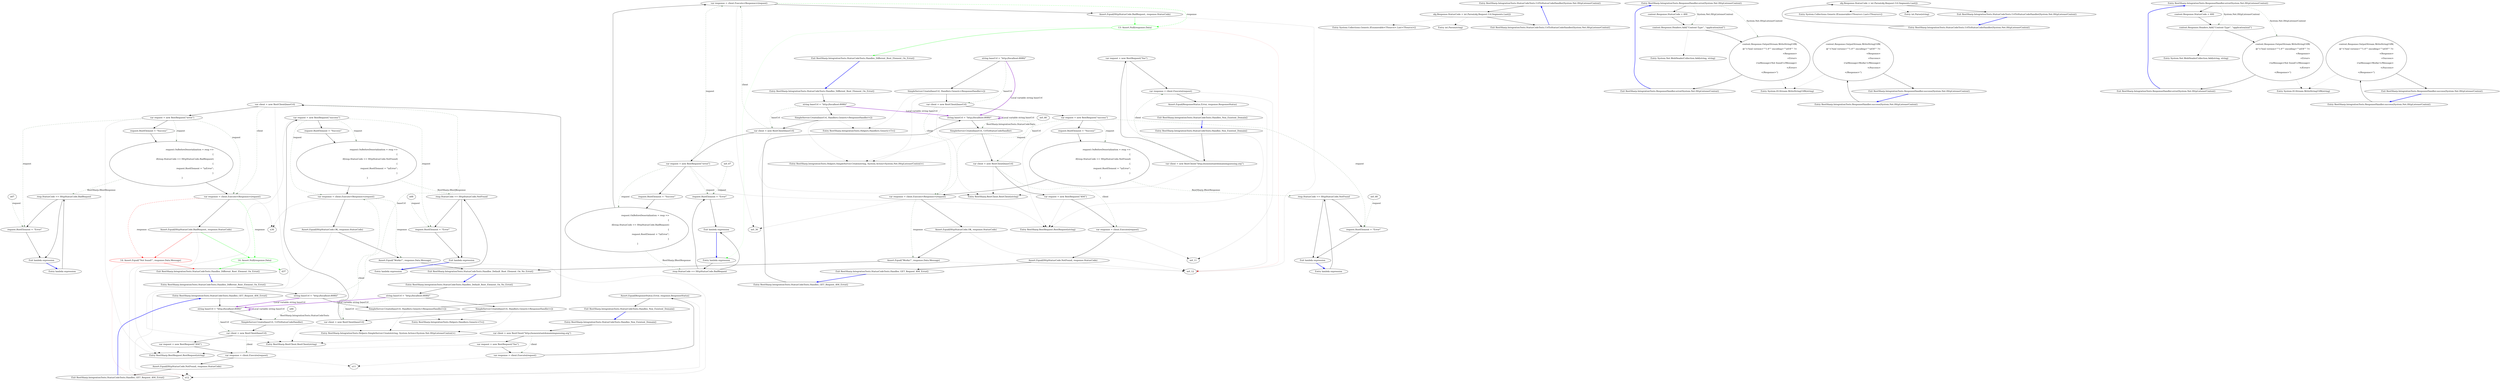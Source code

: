 digraph  {
n0 [cluster="RestSharp.IntegrationTests.StatusCodeTests.Handles_GET_Request_404_Error()", label="Entry RestSharp.IntegrationTests.StatusCodeTests.Handles_GET_Request_404_Error()", span="10-10"];
n1 [cluster="RestSharp.IntegrationTests.StatusCodeTests.Handles_GET_Request_404_Error()", label="string baseUrl = ''http://localhost:8080/''", span="12-12"];
n2 [cluster="RestSharp.IntegrationTests.StatusCodeTests.Handles_GET_Request_404_Error()", label="SimpleServer.Create(baseUrl, UrlToStatusCodeHandler)", span="13-13"];
n3 [cluster="RestSharp.IntegrationTests.StatusCodeTests.Handles_GET_Request_404_Error()", label="var client = new RestClient(baseUrl)", span="15-15"];
n8 [cluster="RestSharp.IntegrationTests.Helpers.SimpleServer.Create(string, System.Action<System.Net.HttpListenerContext>)", label="Entry RestSharp.IntegrationTests.Helpers.SimpleServer.Create(string, System.Action<System.Net.HttpListenerContext>)", span="12-12"];
n4 [cluster="RestSharp.IntegrationTests.StatusCodeTests.Handles_GET_Request_404_Error()", label="var request = new RestRequest(''404'')", span="16-16"];
n5 [cluster="RestSharp.IntegrationTests.StatusCodeTests.Handles_GET_Request_404_Error()", label="var response = client.Execute(request)", span="17-17"];
n9 [cluster="RestSharp.RestClient.RestClient(string)", label="Entry RestSharp.RestClient.RestClient(string)", span="66-66"];
n10 [cluster="RestSharp.RestRequest.RestRequest(string)", label="Entry RestSharp.RestRequest.RestRequest(string)", span="80-80"];
n6 [cluster="RestSharp.IntegrationTests.StatusCodeTests.Handles_GET_Request_404_Error()", label="Assert.Equal(HttpStatusCode.NotFound, response.StatusCode)", span="19-19"];
n7 [cluster="RestSharp.IntegrationTests.StatusCodeTests.Handles_GET_Request_404_Error()", label="Exit RestSharp.IntegrationTests.StatusCodeTests.Handles_GET_Request_404_Error()", span="10-10"];
n13 [cluster="RestSharp.IntegrationTests.StatusCodeTests.UrlToStatusCodeHandler(System.Net.HttpListenerContext)", label="Entry RestSharp.IntegrationTests.StatusCodeTests.UrlToStatusCodeHandler(System.Net.HttpListenerContext)", span="23-23"];
n14 [cluster="RestSharp.IntegrationTests.StatusCodeTests.UrlToStatusCodeHandler(System.Net.HttpListenerContext)", label="obj.Response.StatusCode = int.Parse(obj.Request.Url.Segments.Last())", span="25-25"];
n15 [cluster="RestSharp.IntegrationTests.StatusCodeTests.UrlToStatusCodeHandler(System.Net.HttpListenerContext)", label="Exit RestSharp.IntegrationTests.StatusCodeTests.UrlToStatusCodeHandler(System.Net.HttpListenerContext)", span="23-23"];
n16 [cluster="System.Collections.Generic.IEnumerable<TSource>.Last<TSource>()", label="Entry System.Collections.Generic.IEnumerable<TSource>.Last<TSource>()", span="0-0"];
n17 [cluster="int.Parse(string)", label="Entry int.Parse(string)", span="0-0"];
n18 [cluster="RestSharp.IntegrationTests.StatusCodeTests.Handles_Non_Existent_Domain()", label="Entry RestSharp.IntegrationTests.StatusCodeTests.Handles_Non_Existent_Domain()", span="33-33"];
n19 [cluster="RestSharp.IntegrationTests.StatusCodeTests.Handles_Non_Existent_Domain()", label="var client = new RestClient(''http://nonexistantdomainimguessing.org'')", span="35-35"];
n20 [cluster="RestSharp.IntegrationTests.StatusCodeTests.Handles_Non_Existent_Domain()", label="var request = new RestRequest(''foo'')", span="36-36"];
n21 [cluster="RestSharp.IntegrationTests.StatusCodeTests.Handles_Non_Existent_Domain()", label="var response = client.Execute(request)", span="37-37"];
n22 [cluster="RestSharp.IntegrationTests.StatusCodeTests.Handles_Non_Existent_Domain()", label="Assert.Equal(ResponseStatus.Error, response.ResponseStatus)", span="38-38"];
n23 [cluster="RestSharp.IntegrationTests.StatusCodeTests.Handles_Non_Existent_Domain()", label="Exit RestSharp.IntegrationTests.StatusCodeTests.Handles_Non_Existent_Domain()", span="33-33"];
n24 [cluster="RestSharp.IntegrationTests.StatusCodeTests.Handles_Different_Root_Element_On_Error()", label="Entry RestSharp.IntegrationTests.StatusCodeTests.Handles_Different_Root_Element_On_Error()", span="42-42"];
n25 [cluster="RestSharp.IntegrationTests.StatusCodeTests.Handles_Different_Root_Element_On_Error()", label="string baseUrl = ''http://localhost:8080/''", span="44-44"];
n26 [cluster="RestSharp.IntegrationTests.StatusCodeTests.Handles_Different_Root_Element_On_Error()", label="SimpleServer.Create(baseUrl, Handlers.Generic<ResponseHandler>())", span="45-45"];
n27 [cluster="RestSharp.IntegrationTests.StatusCodeTests.Handles_Different_Root_Element_On_Error()", label="var client = new RestClient(baseUrl)", span="47-47"];
n35 [cluster="RestSharp.IntegrationTests.Helpers.Handlers.Generic<T>()", label="Entry RestSharp.IntegrationTests.Helpers.Handlers.Generic<T>()", span="56-56"];
n28 [cluster="RestSharp.IntegrationTests.StatusCodeTests.Handles_Different_Root_Element_On_Error()", label="var request = new RestRequest(''error'')", span="48-48"];
n31 [cluster="RestSharp.IntegrationTests.StatusCodeTests.Handles_Different_Root_Element_On_Error()", label="var response = client.Execute<Response>(request)", span="58-58"];
n29 [cluster="RestSharp.IntegrationTests.StatusCodeTests.Handles_Different_Root_Element_On_Error()", label="request.RootElement = ''Success''", span="49-49"];
n30 [cluster="RestSharp.IntegrationTests.StatusCodeTests.Handles_Different_Root_Element_On_Error()", label="request.OnBeforeDeserialization = resp =>\r\n				{\r\n					if(resp.StatusCode == HttpStatusCode.BadRequest)\r\n					{\r\n						request.RootElement = ''\\nError'';\r\n					}\r\n				}", span="50-56"];
n39 [cluster="lambda expression", label="request.RootElement = ''Error''", span="54-54"];
n38 [cluster="lambda expression", label="resp.StatusCode == HttpStatusCode.BadRequest", span="52-52"];
n32 [cluster="RestSharp.IntegrationTests.StatusCodeTests.Handles_Different_Root_Element_On_Error()", label="Assert.Equal(HttpStatusCode.BadRequest, response.StatusCode)", span="60-60"];
n33 [cluster="RestSharp.IntegrationTests.StatusCodeTests.Handles_Different_Root_Element_On_Error()", color=red, community=0, label="14: Assert.Equal(''Not found!'', response.Data.Message)", span="61-61"];
d33 [cluster="RestSharp.IntegrationTests.StatusCodeTests.Handles_Different_Root_Element_On_Error()", color=green, community=0, label="14: Assert.Null(response.Data)", span="61-61"];
n34 [cluster="RestSharp.IntegrationTests.StatusCodeTests.Handles_Different_Root_Element_On_Error()", label="Exit RestSharp.IntegrationTests.StatusCodeTests.Handles_Different_Root_Element_On_Error()", span="42-42"];
n37 [cluster="lambda expression", label="Entry lambda expression", span="50-56"];
n40 [cluster="lambda expression", label="Exit lambda expression", span="50-56"];
n41 [cluster="RestSharp.IntegrationTests.StatusCodeTests.Handles_Default_Root_Element_On_No_Error()", label="Entry RestSharp.IntegrationTests.StatusCodeTests.Handles_Default_Root_Element_On_No_Error()", span="66-66"];
n42 [cluster="RestSharp.IntegrationTests.StatusCodeTests.Handles_Default_Root_Element_On_No_Error()", label="string baseUrl = ''http://localhost:8080/''", span="68-68"];
n43 [cluster="RestSharp.IntegrationTests.StatusCodeTests.Handles_Default_Root_Element_On_No_Error()", label="SimpleServer.Create(baseUrl, Handlers.Generic<ResponseHandler>())", span="69-69"];
n44 [cluster="RestSharp.IntegrationTests.StatusCodeTests.Handles_Default_Root_Element_On_No_Error()", label="var client = new RestClient(baseUrl)", span="71-71"];
n45 [cluster="RestSharp.IntegrationTests.StatusCodeTests.Handles_Default_Root_Element_On_No_Error()", label="var request = new RestRequest(''success'')", span="72-72"];
n48 [cluster="RestSharp.IntegrationTests.StatusCodeTests.Handles_Default_Root_Element_On_No_Error()", label="var response = client.Execute<Response>(request)", span="82-82"];
n46 [cluster="RestSharp.IntegrationTests.StatusCodeTests.Handles_Default_Root_Element_On_No_Error()", label="request.RootElement = ''Success''", span="73-73"];
n47 [cluster="RestSharp.IntegrationTests.StatusCodeTests.Handles_Default_Root_Element_On_No_Error()", label="request.OnBeforeDeserialization = resp =>\r\n				{\r\n					if(resp.StatusCode == HttpStatusCode.NotFound)\r\n					{\r\n						request.RootElement = ''\\nError'';\r\n					}\r\n				}", span="74-80"];
n54 [cluster="lambda expression", label="request.RootElement = ''Error''", span="78-78"];
n53 [cluster="lambda expression", label="resp.StatusCode == HttpStatusCode.NotFound", span="76-76"];
n49 [cluster="RestSharp.IntegrationTests.StatusCodeTests.Handles_Default_Root_Element_On_No_Error()", label="Assert.Equal(HttpStatusCode.OK, response.StatusCode)", span="84-84"];
n50 [cluster="RestSharp.IntegrationTests.StatusCodeTests.Handles_Default_Root_Element_On_No_Error()", label="Assert.Equal(''Works!'', response.Data.Message)", span="85-85"];
n51 [cluster="RestSharp.IntegrationTests.StatusCodeTests.Handles_Default_Root_Element_On_No_Error()", label="Exit RestSharp.IntegrationTests.StatusCodeTests.Handles_Default_Root_Element_On_No_Error()", span="66-66"];
n52 [cluster="lambda expression", label="Entry lambda expression", span="74-80"];
n55 [cluster="lambda expression", label="Exit lambda expression", span="74-80"];
n56 [cluster="RestSharp.IntegrationTests.ResponseHandler.error(System.Net.HttpListenerContext)", label="Entry RestSharp.IntegrationTests.ResponseHandler.error(System.Net.HttpListenerContext)", span="92-92"];
n57 [cluster="RestSharp.IntegrationTests.ResponseHandler.error(System.Net.HttpListenerContext)", label="context.Response.StatusCode = 400", span="94-94"];
n58 [cluster="RestSharp.IntegrationTests.ResponseHandler.error(System.Net.HttpListenerContext)", label="context.Response.Headers.Add(''Content-Type'', ''application/xml'')", span="95-95"];
n59 [cluster="RestSharp.IntegrationTests.ResponseHandler.error(System.Net.HttpListenerContext)", label="context.Response.OutputStream.WriteStringUtf8(\r\n@''<?xml version=''''1.0'''' encoding=''''utf-8'''' ?>\r\n<Response>\r\n	<Error>\r\n		<\\nMessage>Not found!</Message>\r\n	</Error>\r\n</Response>'')", span="96-102"];
n61 [cluster="System.Net.WebHeaderCollection.Add(string, string)", label="Entry System.Net.WebHeaderCollection.Add(string, string)", span="0-0"];
n60 [cluster="RestSharp.IntegrationTests.ResponseHandler.error(System.Net.HttpListenerContext)", label="Exit RestSharp.IntegrationTests.ResponseHandler.error(System.Net.HttpListenerContext)", span="92-92"];
n62 [cluster="System.IO.Stream.WriteStringUtf8(string)", label="Entry System.IO.Stream.WriteStringUtf8(string)", span="7-7"];
n63 [cluster="RestSharp.IntegrationTests.ResponseHandler.success(System.Net.HttpListenerContext)", label="Entry RestSharp.IntegrationTests.ResponseHandler.success(System.Net.HttpListenerContext)", span="104-104"];
n64 [cluster="RestSharp.IntegrationTests.ResponseHandler.success(System.Net.HttpListenerContext)", label="context.Response.OutputStream.WriteStringUtf8(\r\n@''<?xml version=''''1.0'''' encoding=''''utf-8'''' ?>\r\n<Response>\r\n	<Success>\r\n		<\\nMessage>Works!</Message>\r\n	</Success>\r\n</Response>'')", span="106-112"];
n65 [cluster="RestSharp.IntegrationTests.ResponseHandler.success(System.Net.HttpListenerContext)", label="Exit RestSharp.IntegrationTests.ResponseHandler.success(System.Net.HttpListenerContext)", span="104-104"];
m0_42 [cluster="RestSharp.IntegrationTests.StatusCodeTests.Handles_Default_Root_Element_On_No_Error()", file="StatusCodeTests.cs", label="string baseUrl = ''http://localhost:8080/''", span="68-68"];
m0_43 [cluster="RestSharp.IntegrationTests.StatusCodeTests.Handles_Default_Root_Element_On_No_Error()", file="StatusCodeTests.cs", label="SimpleServer.Create(baseUrl, Handlers.Generic<ResponseHandler>())", span="69-69"];
m0_44 [cluster="RestSharp.IntegrationTests.StatusCodeTests.Handles_Default_Root_Element_On_No_Error()", file="StatusCodeTests.cs", label="var client = new RestClient(baseUrl)", span="71-71"];
m0_45 [cluster="RestSharp.IntegrationTests.StatusCodeTests.Handles_Default_Root_Element_On_No_Error()", file="StatusCodeTests.cs", label="var request = new RestRequest(''success'')", span="72-72"];
m0_48 [cluster="RestSharp.IntegrationTests.StatusCodeTests.Handles_Default_Root_Element_On_No_Error()", file="StatusCodeTests.cs", label="var response = client.Execute<Response>(request)", span="82-82"];
m0_46 [cluster="RestSharp.IntegrationTests.StatusCodeTests.Handles_Default_Root_Element_On_No_Error()", file="StatusCodeTests.cs", label="request.RootElement = ''Success''", span="73-73"];
m0_47 [cluster="RestSharp.IntegrationTests.StatusCodeTests.Handles_Default_Root_Element_On_No_Error()", file="StatusCodeTests.cs", label="request.OnBeforeDeserialization = resp =>\r\n				{\r\n					if(resp.StatusCode == HttpStatusCode.NotFound)\r\n					{\r\n						request.RootElement = ''\\nError'';\r\n					}\r\n				}", span="74-80"];
m0_49 [cluster="RestSharp.IntegrationTests.StatusCodeTests.Handles_Default_Root_Element_On_No_Error()", file="StatusCodeTests.cs", label="Assert.Equal(HttpStatusCode.OK, response.StatusCode)", span="84-84"];
m0_50 [cluster="RestSharp.IntegrationTests.StatusCodeTests.Handles_Default_Root_Element_On_No_Error()", file="StatusCodeTests.cs", label="Assert.Equal(''Works!'', response.Data.Message)", span="85-85"];
m0_16 [cluster="System.Collections.Generic.IEnumerable<TSource>.Last<TSource>()", file="StatusCodeTests.cs", label="Entry System.Collections.Generic.IEnumerable<TSource>.Last<TSource>()", span="0-0"];
m0_17 [cluster="int.Parse(string)", file="StatusCodeTests.cs", label="Entry int.Parse(string)", span="0-0"];
m0_35 [cluster="RestSharp.IntegrationTests.Helpers.Handlers.Generic<T>()", file="StatusCodeTests.cs", label="Entry RestSharp.IntegrationTests.Helpers.Handlers.Generic<T>()", span="56-56"];
m0_8 [cluster="RestSharp.IntegrationTests.Helpers.SimpleServer.Create(string, System.Action<System.Net.HttpListenerContext>)", file="StatusCodeTests.cs", label="Entry RestSharp.IntegrationTests.Helpers.SimpleServer.Create(string, System.Action<System.Net.HttpListenerContext>)", span="12-12"];
m0_18 [cluster="RestSharp.IntegrationTests.StatusCodeTests.Handles_Non_Existent_Domain()", file="StatusCodeTests.cs", label="Entry RestSharp.IntegrationTests.StatusCodeTests.Handles_Non_Existent_Domain()", span="33-33"];
m0_19 [cluster="RestSharp.IntegrationTests.StatusCodeTests.Handles_Non_Existent_Domain()", file="StatusCodeTests.cs", label="var client = new RestClient(''http://nonexistantdomainimguessing.org'')", span="35-35"];
m0_20 [cluster="RestSharp.IntegrationTests.StatusCodeTests.Handles_Non_Existent_Domain()", file="StatusCodeTests.cs", label="var request = new RestRequest(''foo'')", span="36-36"];
m0_21 [cluster="RestSharp.IntegrationTests.StatusCodeTests.Handles_Non_Existent_Domain()", file="StatusCodeTests.cs", label="var response = client.Execute(request)", span="37-37"];
m0_22 [cluster="RestSharp.IntegrationTests.StatusCodeTests.Handles_Non_Existent_Domain()", file="StatusCodeTests.cs", label="Assert.Equal(ResponseStatus.Error, response.ResponseStatus)", span="38-38"];
m0_23 [cluster="RestSharp.IntegrationTests.StatusCodeTests.Handles_Non_Existent_Domain()", file="StatusCodeTests.cs", label="Exit RestSharp.IntegrationTests.StatusCodeTests.Handles_Non_Existent_Domain()", span="33-33"];
m0_24 [cluster="RestSharp.IntegrationTests.StatusCodeTests.Handles_Different_Root_Element_On_Error()", file="StatusCodeTests.cs", label="Entry RestSharp.IntegrationTests.StatusCodeTests.Handles_Different_Root_Element_On_Error()", span="42-42"];
m0_25 [cluster="RestSharp.IntegrationTests.StatusCodeTests.Handles_Different_Root_Element_On_Error()", file="StatusCodeTests.cs", label="string baseUrl = ''http://localhost:8080/''", span="44-44"];
m0_26 [cluster="RestSharp.IntegrationTests.StatusCodeTests.Handles_Different_Root_Element_On_Error()", file="StatusCodeTests.cs", label="SimpleServer.Create(baseUrl, Handlers.Generic<ResponseHandler>())", span="45-45"];
m0_27 [cluster="RestSharp.IntegrationTests.StatusCodeTests.Handles_Different_Root_Element_On_Error()", file="StatusCodeTests.cs", label="var client = new RestClient(baseUrl)", span="47-47"];
m0_28 [cluster="RestSharp.IntegrationTests.StatusCodeTests.Handles_Different_Root_Element_On_Error()", file="StatusCodeTests.cs", label="var request = new RestRequest(''error'')", span="48-48"];
m0_31 [cluster="RestSharp.IntegrationTests.StatusCodeTests.Handles_Different_Root_Element_On_Error()", file="StatusCodeTests.cs", label="var response = client.Execute<Response>(request)", span="58-58"];
m0_29 [cluster="RestSharp.IntegrationTests.StatusCodeTests.Handles_Different_Root_Element_On_Error()", file="StatusCodeTests.cs", label="request.RootElement = ''Success''", span="49-49"];
m0_30 [cluster="RestSharp.IntegrationTests.StatusCodeTests.Handles_Different_Root_Element_On_Error()", file="StatusCodeTests.cs", label="request.OnBeforeDeserialization = resp =>\r\n				{\r\n					if(resp.StatusCode == HttpStatusCode.BadRequest)\r\n					{\r\n						request.RootElement = ''\\nError'';\r\n					}\r\n				}", span="50-56"];
m0_32 [cluster="RestSharp.IntegrationTests.StatusCodeTests.Handles_Different_Root_Element_On_Error()", file="StatusCodeTests.cs", label="Assert.Equal(HttpStatusCode.BadRequest, response.StatusCode)", span="60-60"];
m0_33 [cluster="RestSharp.IntegrationTests.StatusCodeTests.Handles_Different_Root_Element_On_Error()", color=green, community=0, file="StatusCodeTests.cs", label="13: Assert.Null(response.Data)", span="61-61"];
m0_34 [cluster="RestSharp.IntegrationTests.StatusCodeTests.Handles_Different_Root_Element_On_Error()", file="StatusCodeTests.cs", label="Exit RestSharp.IntegrationTests.StatusCodeTests.Handles_Different_Root_Element_On_Error()", span="42-42"];
m0_56 [cluster="RestSharp.IntegrationTests.ResponseHandler.error(System.Net.HttpListenerContext)", file="StatusCodeTests.cs", label="Entry RestSharp.IntegrationTests.ResponseHandler.error(System.Net.HttpListenerContext)", span="92-92"];
m0_57 [cluster="RestSharp.IntegrationTests.ResponseHandler.error(System.Net.HttpListenerContext)", file="StatusCodeTests.cs", label="context.Response.StatusCode = 400", span="94-94"];
m0_58 [cluster="RestSharp.IntegrationTests.ResponseHandler.error(System.Net.HttpListenerContext)", file="StatusCodeTests.cs", label="context.Response.Headers.Add(''Content-Type'', ''application/xml'')", span="95-95"];
m0_59 [cluster="RestSharp.IntegrationTests.ResponseHandler.error(System.Net.HttpListenerContext)", file="StatusCodeTests.cs", label="context.Response.OutputStream.WriteStringUtf8(\r\n@''<?xml version=''''1.0'''' encoding=''''utf-8'''' ?>\r\n<Response>\r\n	<Error>\r\n		<\\nMessage>Not found!</Message>\r\n	</Error>\r\n</Response>'')", span="96-102"];
m0_60 [cluster="RestSharp.IntegrationTests.ResponseHandler.error(System.Net.HttpListenerContext)", file="StatusCodeTests.cs", label="Exit RestSharp.IntegrationTests.ResponseHandler.error(System.Net.HttpListenerContext)", span="92-92"];
m0_62 [cluster="System.IO.Stream.WriteStringUtf8(string)", file="StatusCodeTests.cs", label="Entry System.IO.Stream.WriteStringUtf8(string)", span="7-7"];
m0_10 [cluster="RestSharp.RestRequest.RestRequest(string)", file="StatusCodeTests.cs", label="Entry RestSharp.RestRequest.RestRequest(string)", span="80-80"];
m0_61 [cluster="System.Net.WebHeaderCollection.Add(string, string)", file="StatusCodeTests.cs", label="Entry System.Net.WebHeaderCollection.Add(string, string)", span="0-0"];
m0_0 [cluster="RestSharp.IntegrationTests.StatusCodeTests.Handles_GET_Request_404_Error()", file="StatusCodeTests.cs", label="Entry RestSharp.IntegrationTests.StatusCodeTests.Handles_GET_Request_404_Error()", span="10-10"];
m0_1 [cluster="RestSharp.IntegrationTests.StatusCodeTests.Handles_GET_Request_404_Error()", file="StatusCodeTests.cs", label="string baseUrl = ''http://localhost:8080/''", span="12-12"];
m0_2 [cluster="RestSharp.IntegrationTests.StatusCodeTests.Handles_GET_Request_404_Error()", file="StatusCodeTests.cs", label="SimpleServer.Create(baseUrl, UrlToStatusCodeHandler)", span="13-13"];
m0_3 [cluster="RestSharp.IntegrationTests.StatusCodeTests.Handles_GET_Request_404_Error()", file="StatusCodeTests.cs", label="var client = new RestClient(baseUrl)", span="15-15"];
m0_4 [cluster="RestSharp.IntegrationTests.StatusCodeTests.Handles_GET_Request_404_Error()", file="StatusCodeTests.cs", label="var request = new RestRequest(''404'')", span="16-16"];
m0_5 [cluster="RestSharp.IntegrationTests.StatusCodeTests.Handles_GET_Request_404_Error()", file="StatusCodeTests.cs", label="var response = client.Execute(request)", span="17-17"];
m0_6 [cluster="RestSharp.IntegrationTests.StatusCodeTests.Handles_GET_Request_404_Error()", file="StatusCodeTests.cs", label="Assert.Equal(HttpStatusCode.NotFound, response.StatusCode)", span="19-19"];
m0_7 [cluster="RestSharp.IntegrationTests.StatusCodeTests.Handles_GET_Request_404_Error()", file="StatusCodeTests.cs", label="Exit RestSharp.IntegrationTests.StatusCodeTests.Handles_GET_Request_404_Error()", span="10-10"];
m0_63 [cluster="RestSharp.IntegrationTests.ResponseHandler.success(System.Net.HttpListenerContext)", file="StatusCodeTests.cs", label="Entry RestSharp.IntegrationTests.ResponseHandler.success(System.Net.HttpListenerContext)", span="104-104"];
m0_64 [cluster="RestSharp.IntegrationTests.ResponseHandler.success(System.Net.HttpListenerContext)", file="StatusCodeTests.cs", label="context.Response.OutputStream.WriteStringUtf8(\r\n@''<?xml version=''''1.0'''' encoding=''''utf-8'''' ?>\r\n<Response>\r\n	<Success>\r\n		<\\nMessage>Works!</Message>\r\n	</Success>\r\n</Response>'')", span="106-112"];
m0_65 [cluster="RestSharp.IntegrationTests.ResponseHandler.success(System.Net.HttpListenerContext)", file="StatusCodeTests.cs", label="Exit RestSharp.IntegrationTests.ResponseHandler.success(System.Net.HttpListenerContext)", span="104-104"];
m0_13 [cluster="RestSharp.IntegrationTests.StatusCodeTests.UrlToStatusCodeHandler(System.Net.HttpListenerContext)", file="StatusCodeTests.cs", label="Entry RestSharp.IntegrationTests.StatusCodeTests.UrlToStatusCodeHandler(System.Net.HttpListenerContext)", span="23-23"];
m0_14 [cluster="RestSharp.IntegrationTests.StatusCodeTests.UrlToStatusCodeHandler(System.Net.HttpListenerContext)", file="StatusCodeTests.cs", label="obj.Response.StatusCode = int.Parse(obj.Request.Url.Segments.Last())", span="25-25"];
m0_15 [cluster="RestSharp.IntegrationTests.StatusCodeTests.UrlToStatusCodeHandler(System.Net.HttpListenerContext)", file="StatusCodeTests.cs", label="Exit RestSharp.IntegrationTests.StatusCodeTests.UrlToStatusCodeHandler(System.Net.HttpListenerContext)", span="23-23"];
m0_52 [cluster="lambda expression", file="StatusCodeTests.cs", label="Entry lambda expression", span="74-80"];
m0_39 [cluster="lambda expression", file="StatusCodeTests.cs", label="request.RootElement = ''Error''", span="54-54"];
m0_38 [cluster="lambda expression", file="StatusCodeTests.cs", label="resp.StatusCode == HttpStatusCode.BadRequest", span="52-52"];
m0_37 [cluster="lambda expression", file="StatusCodeTests.cs", label="Entry lambda expression", span="50-56"];
m0_40 [cluster="lambda expression", file="StatusCodeTests.cs", label="Exit lambda expression", span="50-56"];
m0_54 [cluster="lambda expression", file="StatusCodeTests.cs", label="request.RootElement = ''Error''", span="78-78"];
m0_53 [cluster="lambda expression", file="StatusCodeTests.cs", label="resp.StatusCode == HttpStatusCode.NotFound", span="76-76"];
m0_55 [cluster="lambda expression", file="StatusCodeTests.cs", label="Exit lambda expression", span="74-80"];
m0_9 [cluster="RestSharp.RestClient.RestClient(string)", file="StatusCodeTests.cs", label="Entry RestSharp.RestClient.RestClient(string)", span="66-66"];
n11;
n12;
n36;
d37;
m0_36;
m0_12;
m0_11;
n66;
n67;
n68;
m0_66;
m0_67;
m0_68;
n0 -> n1  [key=0, style=solid];
n1 -> n1  [color=darkorchid, key=3, label="Local variable string baseUrl", style=bold];
n1 -> n2  [key=0, style=solid];
n1 -> n3  [color=darkseagreen4, key=1, label=baseUrl, style=dashed];
n2 -> n3  [key=0, style=solid];
n2 -> n8  [key=2, style=dotted];
n3 -> n4  [key=0, style=solid];
n3 -> n5  [color=darkseagreen4, key=1, label=client, style=dashed];
n3 -> n9  [key=2, style=dotted];
n4 -> n5  [key=0, style=solid];
n4 -> n10  [key=2, style=dotted];
n5 -> n6  [key=0, style=solid];
n5 -> n11  [key=2, style=dotted];
n6 -> n7  [key=0, style=solid];
n6 -> n12  [key=2, style=dotted];
n7 -> n0  [color=blue, key=0, style=bold];
n13 -> n14  [key=0, style=solid];
n14 -> n15  [key=0, style=solid];
n14 -> n16  [key=2, style=dotted];
n14 -> n17  [key=2, style=dotted];
n15 -> n13  [color=blue, key=0, style=bold];
n18 -> n19  [key=0, style=solid];
n19 -> n9  [key=2, style=dotted];
n19 -> n20  [key=0, style=solid];
n19 -> n21  [color=darkseagreen4, key=1, label=client, style=dashed];
n20 -> n10  [key=2, style=dotted];
n20 -> n21  [key=0, style=solid];
n21 -> n11  [key=2, style=dotted];
n21 -> n22  [key=0, style=solid];
n22 -> n12  [key=2, style=dotted];
n22 -> n23  [key=0, style=solid];
n23 -> n18  [color=blue, key=0, style=bold];
n24 -> n25  [key=0, style=solid];
n25 -> n1  [color=darkorchid, key=3, label="Local variable string baseUrl", style=bold];
n25 -> n26  [key=0, style=solid];
n25 -> n27  [color=darkseagreen4, key=1, label=baseUrl, style=dashed];
n26 -> n8  [key=2, style=dotted];
n26 -> n27  [key=0, style=solid];
n26 -> n35  [key=2, style=dotted];
n27 -> n9  [key=2, style=dotted];
n27 -> n28  [key=0, style=solid];
n27 -> n31  [color=darkseagreen4, key=1, label=client, style=dashed];
n28 -> n10  [key=2, style=dotted];
n28 -> n29  [key=0, style=solid];
n28 -> n30  [color=darkseagreen4, key=1, label=request, style=dashed];
n28 -> n31  [color=darkseagreen4, key=1, label=request, style=dashed];
n28 -> n39  [color=darkseagreen4, key=1, label=request, style=dashed];
n31 -> n32  [key=0, style=solid];
n31 -> n33  [color=red, key=1, label=response, style=dashed];
n31 -> d33  [color=green, key=1, label=response, style=dashed];
n31 -> n36  [key=2, style=dotted];
n29 -> n30  [key=0, style=solid];
n30 -> n31  [key=0, style=solid];
n30 -> n38  [color=darkseagreen4, key=1, label="RestSharp.IRestResponse", style=dashed];
n39 -> n40  [key=0, style=solid];
n38 -> n39  [key=0, style=solid];
n38 -> n40  [key=0, style=solid];
n32 -> n12  [key=2, style=dotted];
n32 -> n33  [color=red, key=0, style=solid];
n32 -> d33  [color=green, key=0, style=solid];
n33 -> n12  [color=red, key=2, style=dotted];
n33 -> n34  [color=red, key=0, style=solid];
d33 -> n34  [color=green, key=0, style=solid];
d33 -> d37  [color=green, key=2, style=dotted];
n34 -> n24  [color=blue, key=0, style=bold];
n37 -> n38  [key=0, style=solid];
n40 -> n37  [color=blue, key=0, style=bold];
n41 -> n42  [key=0, style=solid];
n42 -> n1  [color=darkorchid, key=3, label="Local variable string baseUrl", style=bold];
n42 -> n43  [key=0, style=solid];
n42 -> n44  [color=darkseagreen4, key=1, label=baseUrl, style=dashed];
n43 -> n8  [key=2, style=dotted];
n43 -> n35  [key=2, style=dotted];
n43 -> n44  [key=0, style=solid];
n44 -> n9  [key=2, style=dotted];
n44 -> n45  [key=0, style=solid];
n44 -> n48  [color=darkseagreen4, key=1, label=client, style=dashed];
n45 -> n10  [key=2, style=dotted];
n45 -> n46  [key=0, style=solid];
n45 -> n47  [color=darkseagreen4, key=1, label=request, style=dashed];
n45 -> n48  [color=darkseagreen4, key=1, label=request, style=dashed];
n45 -> n54  [color=darkseagreen4, key=1, label=request, style=dashed];
n48 -> n36  [key=2, style=dotted];
n48 -> n49  [key=0, style=solid];
n48 -> n50  [color=darkseagreen4, key=1, label=response, style=dashed];
n46 -> n47  [key=0, style=solid];
n47 -> n48  [key=0, style=solid];
n47 -> n53  [color=darkseagreen4, key=1, label="RestSharp.IRestResponse", style=dashed];
n54 -> n55  [key=0, style=solid];
n53 -> n54  [key=0, style=solid];
n53 -> n55  [key=0, style=solid];
n49 -> n12  [key=2, style=dotted];
n49 -> n50  [key=0, style=solid];
n50 -> n12  [key=2, style=dotted];
n50 -> n51  [key=0, style=solid];
n51 -> n41  [color=blue, key=0, style=bold];
n52 -> n53  [key=0, style=solid];
n55 -> n52  [color=blue, key=0, style=bold];
n56 -> n57  [key=0, style=solid];
n56 -> n58  [color=darkseagreen4, key=1, label="System.Net.HttpListenerContext", style=dashed];
n56 -> n59  [color=darkseagreen4, key=1, label="System.Net.HttpListenerContext", style=dashed];
n57 -> n58  [key=0, style=solid];
n58 -> n59  [key=0, style=solid];
n58 -> n61  [key=2, style=dotted];
n59 -> n60  [key=0, style=solid];
n59 -> n62  [key=2, style=dotted];
n60 -> n56  [color=blue, key=0, style=bold];
n63 -> n64  [key=0, style=solid];
n64 -> n62  [key=2, style=dotted];
n64 -> n65  [key=0, style=solid];
n65 -> n63  [color=blue, key=0, style=bold];
m0_42 -> m0_1  [color=darkorchid, key=3, label="Local variable string baseUrl", style=bold];
m0_42 -> m0_43  [key=0, style=solid];
m0_42 -> m0_44  [color=darkseagreen4, key=1, label=baseUrl, style=dashed];
m0_43 -> m0_8  [key=2, style=dotted];
m0_43 -> m0_35  [key=2, style=dotted];
m0_43 -> m0_44  [key=0, style=solid];
m0_44 -> m0_9  [key=2, style=dotted];
m0_44 -> m0_45  [key=0, style=solid];
m0_44 -> m0_48  [color=darkseagreen4, key=1, label=client, style=dashed];
m0_45 -> m0_10  [key=2, style=dotted];
m0_45 -> m0_46  [key=0, style=solid];
m0_45 -> m0_47  [color=darkseagreen4, key=1, label=request, style=dashed];
m0_45 -> m0_48  [color=darkseagreen4, key=1, label=request, style=dashed];
m0_45 -> m0_54  [color=darkseagreen4, key=1, label=request, style=dashed];
m0_48 -> m0_36  [key=2, style=dotted];
m0_48 -> m0_49  [key=0, style=solid];
m0_48 -> m0_50  [color=darkseagreen4, key=1, label=response, style=dashed];
m0_46 -> m0_47  [key=0, style=solid];
m0_47 -> m0_48  [key=0, style=solid];
m0_47 -> m0_53  [color=darkseagreen4, key=1, label="RestSharp.IRestResponse", style=dashed];
m0_49 -> m0_12  [key=2, style=dotted];
m0_49 -> m0_50  [key=0, style=solid];
m0_50 -> m0_12  [key=2, style=dotted];
m0_50 -> n51  [key=0, style=solid];
m0_18 -> m0_19  [key=0, style=solid];
m0_19 -> m0_9  [key=2, style=dotted];
m0_19 -> m0_20  [key=0, style=solid];
m0_19 -> m0_21  [color=darkseagreen4, key=1, label=client, style=dashed];
m0_20 -> m0_10  [key=2, style=dotted];
m0_20 -> m0_21  [key=0, style=solid];
m0_21 -> m0_11  [key=2, style=dotted];
m0_21 -> m0_22  [key=0, style=solid];
m0_22 -> m0_12  [key=2, style=dotted];
m0_22 -> m0_23  [key=0, style=solid];
m0_23 -> m0_18  [color=blue, key=0, style=bold];
m0_24 -> m0_25  [key=0, style=solid];
m0_25 -> m0_1  [color=darkorchid, key=3, label="Local variable string baseUrl", style=bold];
m0_25 -> m0_26  [key=0, style=solid];
m0_25 -> m0_27  [color=darkseagreen4, key=1, label=baseUrl, style=dashed];
m0_26 -> m0_8  [key=2, style=dotted];
m0_26 -> m0_27  [key=0, style=solid];
m0_26 -> m0_35  [key=2, style=dotted];
m0_27 -> m0_9  [key=2, style=dotted];
m0_27 -> m0_28  [key=0, style=solid];
m0_27 -> m0_31  [color=darkseagreen4, key=1, label=client, style=dashed];
m0_28 -> m0_10  [key=2, style=dotted];
m0_28 -> m0_29  [key=0, style=solid];
m0_28 -> m0_30  [color=darkseagreen4, key=1, label=request, style=dashed];
m0_28 -> m0_31  [color=darkseagreen4, key=1, label=request, style=dashed];
m0_28 -> m0_39  [color=darkseagreen4, key=1, label=request, style=dashed];
m0_31 -> m0_32  [key=0, style=solid];
m0_31 -> m0_33  [color=green, key=1, label=response, style=dashed];
m0_31 -> m0_36  [key=2, style=dotted];
m0_29 -> m0_30  [key=0, style=solid];
m0_30 -> m0_31  [key=0, style=solid];
m0_30 -> m0_38  [color=darkseagreen4, key=1, label="RestSharp.IRestResponse", style=dashed];
m0_32 -> m0_12  [key=2, style=dotted];
m0_32 -> m0_33  [color=green, key=0, style=solid];
m0_33 -> m0_12  [color=red, key=2, style=dotted];
m0_33 -> m0_34  [color=green, key=0, style=solid];
m0_33 -> m0_37  [color=green, key=2, style=dotted];
m0_34 -> m0_24  [color=blue, key=0, style=bold];
m0_56 -> m0_57  [key=0, style=solid];
m0_56 -> m0_58  [color=darkseagreen4, key=1, label="System.Net.HttpListenerContext", style=dashed];
m0_56 -> m0_59  [color=darkseagreen4, key=1, label="System.Net.HttpListenerContext", style=dashed];
m0_57 -> m0_58  [key=0, style=solid];
m0_58 -> m0_59  [key=0, style=solid];
m0_58 -> m0_61  [key=2, style=dotted];
m0_59 -> m0_60  [key=0, style=solid];
m0_59 -> m0_62  [key=2, style=dotted];
m0_60 -> m0_56  [color=blue, key=0, style=bold];
m0_0 -> m0_1  [key=0, style=solid];
m0_1 -> m0_1  [color=darkorchid, key=3, label="Local variable string baseUrl", style=bold];
m0_1 -> m0_2  [key=0, style=solid];
m0_1 -> m0_3  [color=darkseagreen4, key=1, label=baseUrl, style=dashed];
m0_2 -> m0_3  [key=0, style=solid];
m0_2 -> m0_8  [key=2, style=dotted];
m0_3 -> m0_4  [key=0, style=solid];
m0_3 -> m0_5  [color=darkseagreen4, key=1, label=client, style=dashed];
m0_3 -> m0_9  [key=2, style=dotted];
m0_4 -> m0_5  [key=0, style=solid];
m0_4 -> m0_10  [key=2, style=dotted];
m0_5 -> m0_6  [key=0, style=solid];
m0_5 -> m0_11  [key=2, style=dotted];
m0_6 -> m0_7  [key=0, style=solid];
m0_6 -> m0_12  [key=2, style=dotted];
m0_7 -> m0_0  [color=blue, key=0, style=bold];
m0_63 -> m0_64  [key=0, style=solid];
m0_64 -> m0_62  [key=2, style=dotted];
m0_64 -> m0_65  [key=0, style=solid];
m0_65 -> m0_63  [color=blue, key=0, style=bold];
m0_13 -> m0_14  [key=0, style=solid];
m0_14 -> m0_15  [key=0, style=solid];
m0_14 -> m0_16  [key=2, style=dotted];
m0_14 -> m0_17  [key=2, style=dotted];
m0_15 -> m0_13  [color=blue, key=0, style=bold];
m0_52 -> m0_53  [key=0, style=solid];
m0_39 -> m0_40  [key=0, style=solid];
m0_38 -> m0_39  [key=0, style=solid];
m0_38 -> m0_40  [key=0, style=solid];
m0_37 -> m0_38  [key=0, style=solid];
m0_40 -> m0_37  [color=blue, key=0, style=bold];
m0_54 -> m0_55  [key=0, style=solid];
m0_53 -> m0_54  [key=0, style=solid];
m0_53 -> m0_55  [key=0, style=solid];
m0_55 -> m0_52  [color=blue, key=0, style=bold];
n66 -> n2  [color=darkseagreen4, key=1, label="RestSharp.IntegrationTests.StatusCodeTests", style=dashed];
n67 -> n39  [color=darkseagreen4, key=1, label=request, style=dashed];
n68 -> n54  [color=darkseagreen4, key=1, label=request, style=dashed];
m0_66 -> m0_2  [color=darkseagreen4, key=1, label="RestSharp.IntegrationTests.StatusCodeTests", style=dashed];
m0_67 -> m0_39  [color=darkseagreen4, key=1, label=request, style=dashed];
m0_68 -> m0_54  [color=darkseagreen4, key=1, label=request, style=dashed];
}
